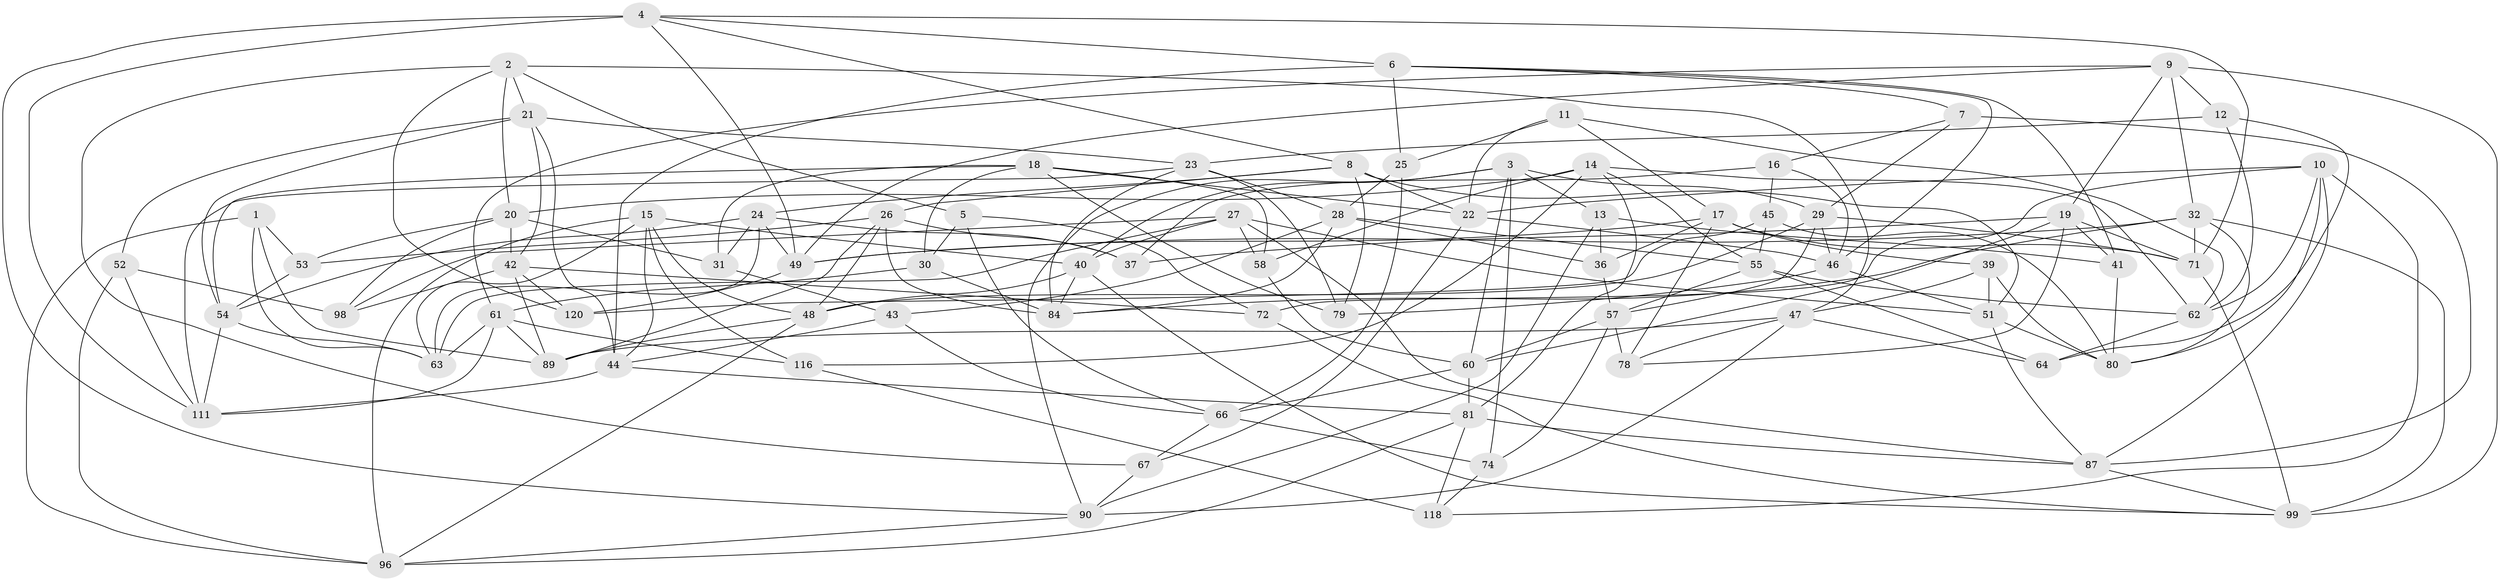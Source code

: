// original degree distribution, {4: 1.0}
// Generated by graph-tools (version 1.1) at 2025/42/03/06/25 10:42:24]
// undirected, 77 vertices, 202 edges
graph export_dot {
graph [start="1"]
  node [color=gray90,style=filled];
  1;
  2 [super="+117"];
  3 [super="+35"];
  4 [super="+76"];
  5;
  6 [super="+106"];
  7;
  8 [super="+69"];
  9 [super="+125"];
  10 [super="+56"];
  11;
  12;
  13;
  14 [super="+124"];
  15 [super="+94"];
  16;
  17 [super="+85"];
  18 [super="+33"];
  19 [super="+70"];
  20 [super="+34"];
  21 [super="+88"];
  22 [super="+100"];
  23 [super="+77"];
  24 [super="+50"];
  25;
  26 [super="+121"];
  27 [super="+86"];
  28 [super="+38"];
  29 [super="+105"];
  30;
  31;
  32 [super="+108"];
  36;
  37;
  39;
  40 [super="+119"];
  41;
  42 [super="+109"];
  43;
  44 [super="+75"];
  45;
  46 [super="+115"];
  47 [super="+73"];
  48 [super="+59"];
  49 [super="+83"];
  51 [super="+101"];
  52;
  53;
  54 [super="+114"];
  55 [super="+122"];
  57 [super="+82"];
  58;
  60 [super="+103"];
  61 [super="+112"];
  62 [super="+93"];
  63 [super="+65"];
  64;
  66 [super="+68"];
  67;
  71 [super="+91"];
  72;
  74;
  78;
  79;
  80 [super="+107"];
  81 [super="+102"];
  84 [super="+92"];
  87 [super="+95"];
  89 [super="+110"];
  90 [super="+97"];
  96 [super="+104"];
  98;
  99 [super="+123"];
  111 [super="+113"];
  116;
  118;
  120;
  1 -- 89;
  1 -- 53;
  1 -- 96;
  1 -- 63;
  2 -- 5;
  2 -- 67;
  2 -- 20;
  2 -- 120;
  2 -- 21;
  2 -- 47;
  3 -- 90;
  3 -- 74;
  3 -- 40;
  3 -- 13;
  3 -- 29;
  3 -- 60;
  4 -- 49;
  4 -- 8;
  4 -- 90;
  4 -- 111;
  4 -- 71;
  4 -- 6;
  5 -- 72;
  5 -- 30;
  5 -- 66;
  6 -- 25;
  6 -- 41;
  6 -- 46;
  6 -- 44;
  6 -- 7;
  7 -- 16;
  7 -- 29;
  7 -- 87;
  8 -- 79;
  8 -- 51;
  8 -- 22;
  8 -- 26;
  8 -- 24;
  9 -- 99;
  9 -- 12;
  9 -- 61;
  9 -- 32;
  9 -- 19;
  9 -- 49;
  10 -- 22;
  10 -- 87;
  10 -- 80;
  10 -- 72;
  10 -- 118;
  10 -- 62;
  11 -- 62;
  11 -- 22;
  11 -- 17;
  11 -- 25;
  12 -- 64;
  12 -- 23;
  12 -- 62;
  13 -- 90;
  13 -- 36;
  13 -- 41;
  14 -- 58;
  14 -- 55;
  14 -- 62;
  14 -- 116;
  14 -- 20;
  14 -- 81;
  15 -- 48;
  15 -- 63;
  15 -- 40;
  15 -- 116;
  15 -- 96;
  15 -- 44;
  16 -- 37;
  16 -- 45;
  16 -- 46;
  17 -- 71;
  17 -- 39;
  17 -- 36;
  17 -- 78;
  17 -- 49;
  18 -- 30;
  18 -- 58;
  18 -- 79;
  18 -- 54;
  18 -- 22;
  18 -- 31;
  19 -- 78;
  19 -- 37;
  19 -- 41;
  19 -- 60;
  19 -- 71;
  20 -- 53;
  20 -- 98;
  20 -- 31;
  20 -- 42;
  21 -- 52;
  21 -- 42;
  21 -- 23;
  21 -- 44;
  21 -- 54;
  22 -- 67;
  22 -- 46;
  23 -- 28;
  23 -- 111;
  23 -- 79;
  23 -- 84;
  24 -- 31;
  24 -- 37;
  24 -- 63;
  24 -- 49;
  24 -- 54;
  25 -- 28;
  25 -- 66;
  26 -- 84;
  26 -- 53;
  26 -- 48;
  26 -- 89;
  26 -- 37;
  27 -- 51;
  27 -- 63;
  27 -- 58;
  27 -- 40;
  27 -- 98;
  27 -- 87;
  28 -- 36;
  28 -- 43;
  28 -- 55;
  28 -- 84;
  29 -- 48;
  29 -- 57;
  29 -- 46;
  29 -- 71;
  30 -- 61;
  30 -- 84;
  31 -- 43;
  32 -- 80;
  32 -- 49;
  32 -- 99;
  32 -- 84;
  32 -- 71;
  36 -- 57;
  39 -- 51;
  39 -- 80;
  39 -- 47;
  40 -- 48;
  40 -- 99;
  40 -- 84;
  41 -- 80;
  42 -- 120;
  42 -- 72;
  42 -- 98;
  42 -- 89;
  43 -- 44;
  43 -- 66;
  44 -- 81;
  44 -- 111;
  45 -- 55;
  45 -- 120;
  45 -- 80;
  46 -- 79;
  46 -- 51;
  47 -- 78;
  47 -- 64;
  47 -- 90;
  47 -- 89;
  48 -- 96;
  48 -- 89;
  49 -- 120;
  51 -- 87;
  51 -- 80;
  52 -- 98;
  52 -- 111;
  52 -- 96;
  53 -- 54;
  54 -- 63;
  54 -- 111;
  55 -- 62;
  55 -- 64;
  55 -- 57;
  57 -- 74;
  57 -- 78;
  57 -- 60;
  58 -- 60;
  60 -- 66;
  60 -- 81;
  61 -- 89;
  61 -- 63;
  61 -- 111;
  61 -- 116;
  62 -- 64;
  66 -- 74;
  66 -- 67;
  67 -- 90;
  71 -- 99;
  72 -- 99;
  74 -- 118;
  81 -- 118;
  81 -- 96;
  81 -- 87;
  87 -- 99;
  90 -- 96;
  116 -- 118;
}
